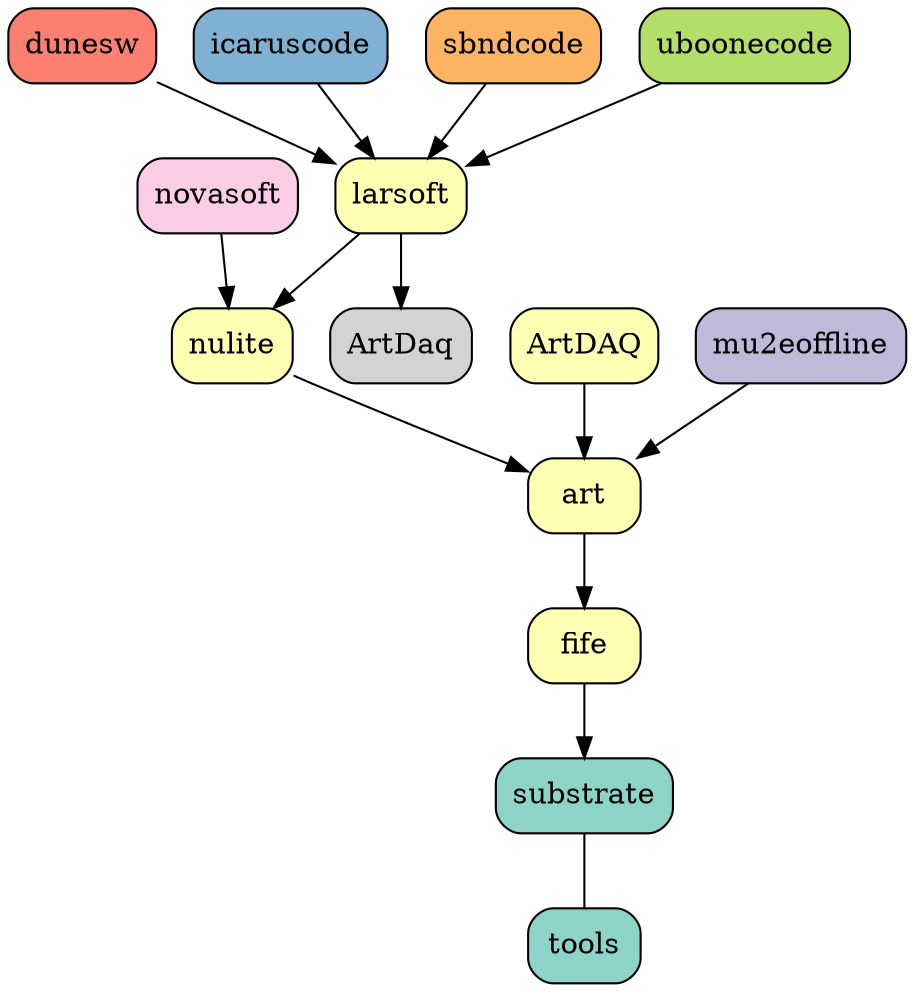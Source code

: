 digraph g
{
  node [shape=box, style="rounded,filled", colorscheme=set312];

  tools [fillcolor=1];
  substrate [fillcolor=1];

  fife [fillcolor=2];
  art [fillcolor=2];
  nulite [fillcolor=2];
  larsoft [fillcolor=2];
  ArtDAQ [fillcolor=2];

  mu2eoffline [fillcolor=3];
  dunesw [fillcolor=4];
  icaruscode [fillcolor=5];
  sbndcode [fillcolor=6];
  uboonecode [fillcolor=7];
  novasoft [fillcolor=8];


  dunesw -> larsoft;
  sbndcode -> larsoft;
  icaruscode-> larsoft;
  uboonecode -> larsoft;
  ArtDAQ -> art;
  larsoft -> ArtDaq;
  
  larsoft -> nulite;
  novasoft-> nulite;

  mu2eoffline -> art;
  nulite -> art;
  art -> fife;
  fife -> substrate;
  substrate -> tools [arrowhead=none];
}
